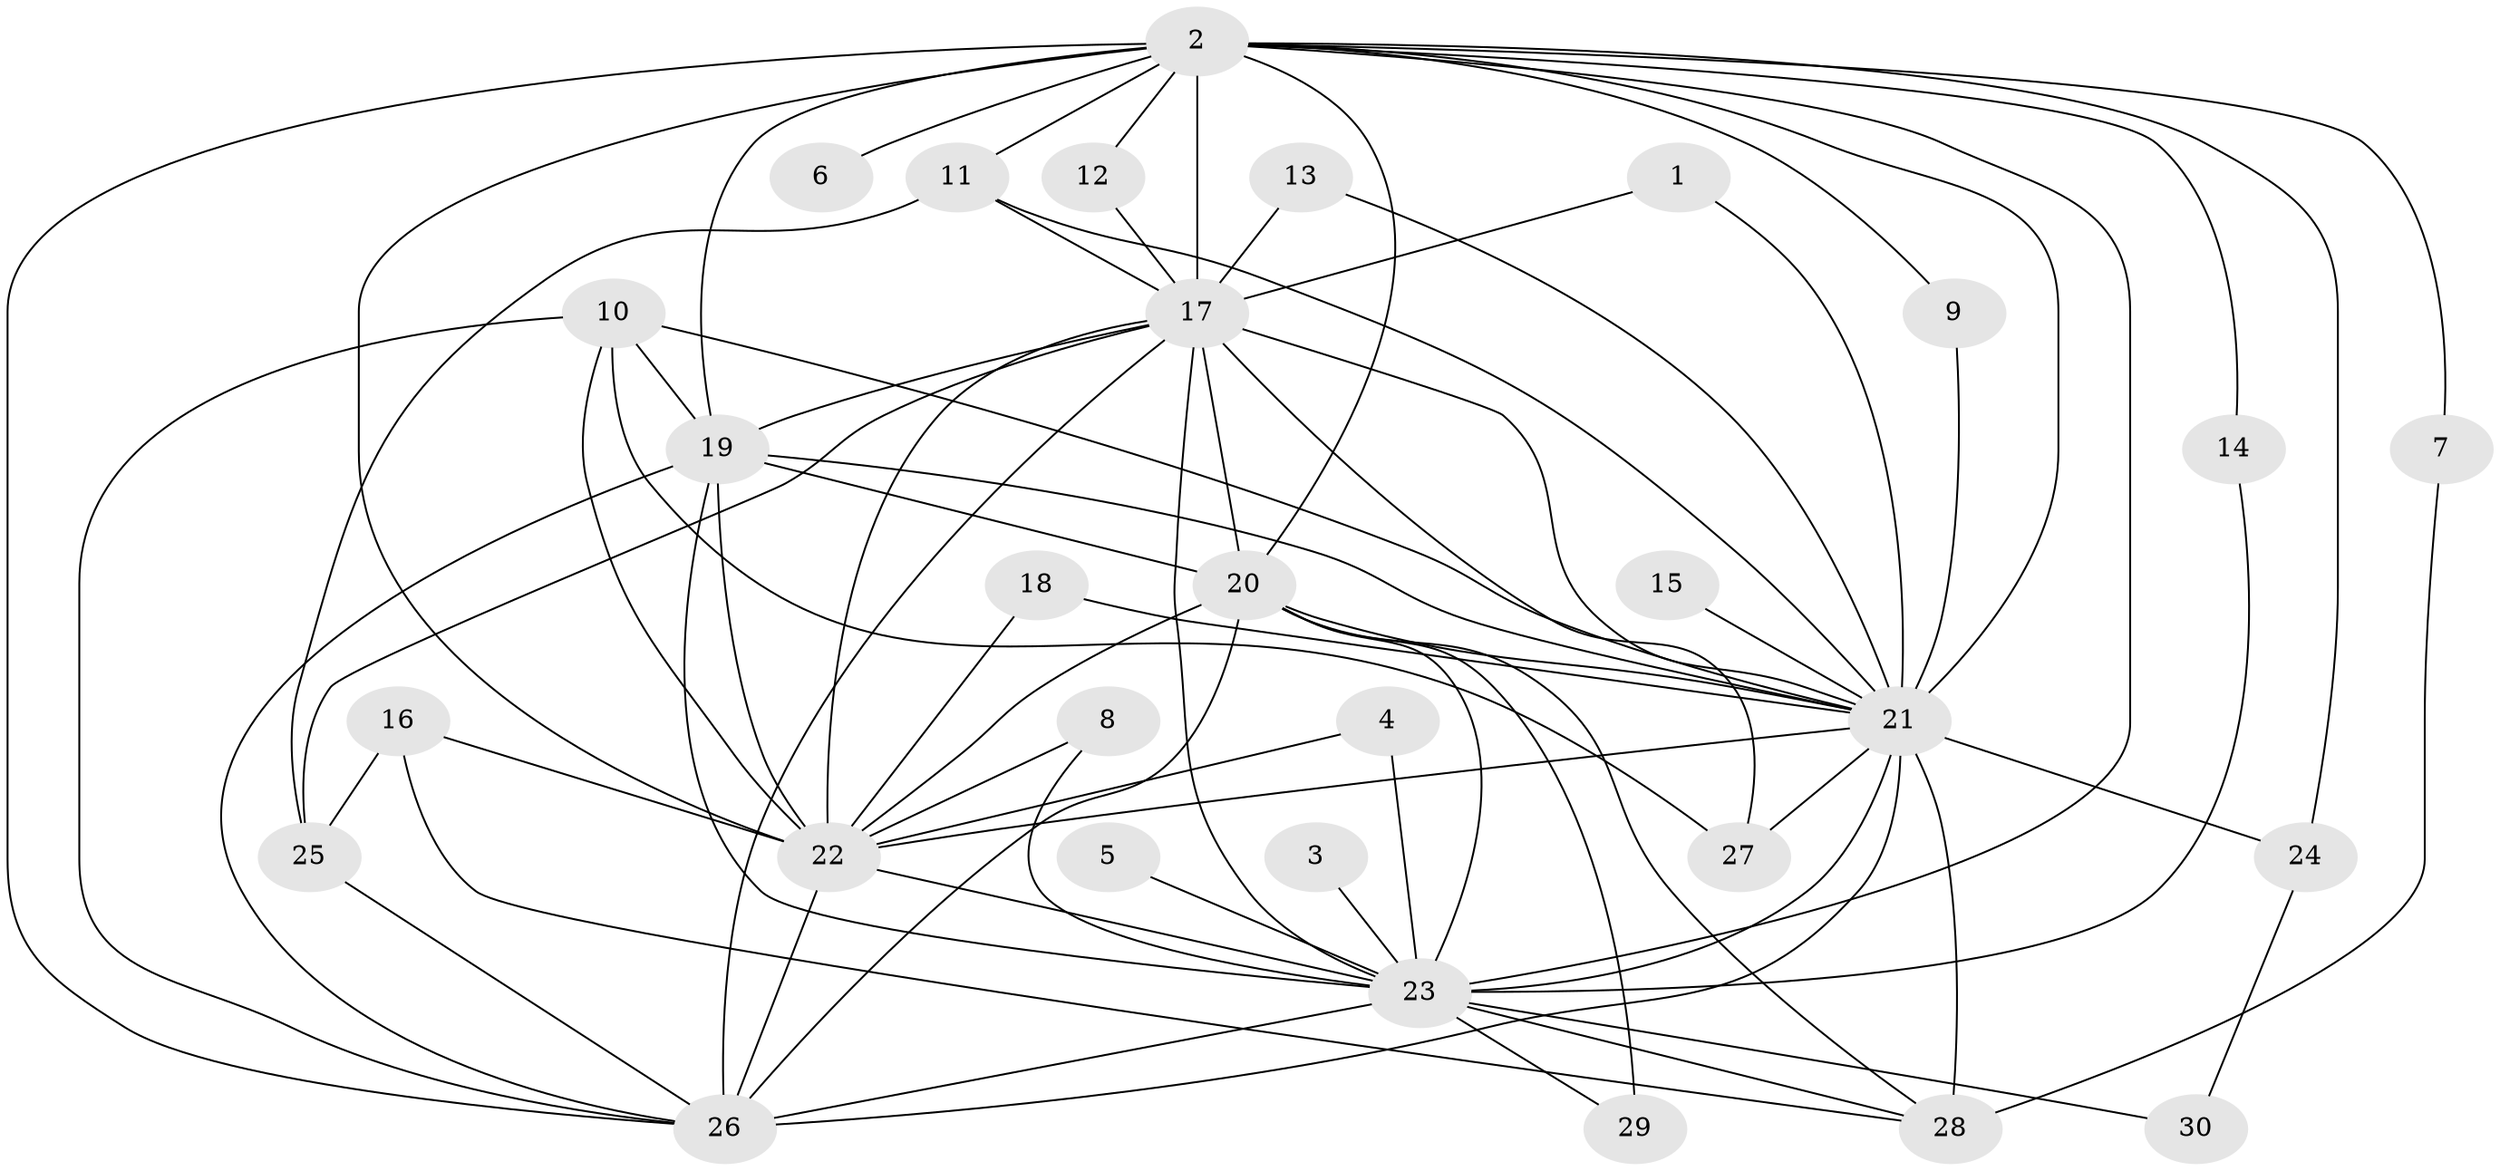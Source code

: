 // original degree distribution, {15: 0.01694915254237288, 11: 0.01694915254237288, 17: 0.01694915254237288, 13: 0.01694915254237288, 14: 0.01694915254237288, 26: 0.01694915254237288, 12: 0.03389830508474576, 20: 0.01694915254237288, 25: 0.01694915254237288, 2: 0.5423728813559322, 3: 0.22033898305084745, 6: 0.01694915254237288, 4: 0.05084745762711865}
// Generated by graph-tools (version 1.1) at 2025/25/03/09/25 03:25:39]
// undirected, 30 vertices, 75 edges
graph export_dot {
graph [start="1"]
  node [color=gray90,style=filled];
  1;
  2;
  3;
  4;
  5;
  6;
  7;
  8;
  9;
  10;
  11;
  12;
  13;
  14;
  15;
  16;
  17;
  18;
  19;
  20;
  21;
  22;
  23;
  24;
  25;
  26;
  27;
  28;
  29;
  30;
  1 -- 17 [weight=1.0];
  1 -- 21 [weight=1.0];
  2 -- 6 [weight=2.0];
  2 -- 7 [weight=1.0];
  2 -- 9 [weight=1.0];
  2 -- 11 [weight=1.0];
  2 -- 12 [weight=1.0];
  2 -- 14 [weight=1.0];
  2 -- 17 [weight=4.0];
  2 -- 19 [weight=3.0];
  2 -- 20 [weight=3.0];
  2 -- 21 [weight=3.0];
  2 -- 22 [weight=3.0];
  2 -- 23 [weight=5.0];
  2 -- 24 [weight=1.0];
  2 -- 26 [weight=3.0];
  3 -- 23 [weight=1.0];
  4 -- 22 [weight=1.0];
  4 -- 23 [weight=1.0];
  5 -- 23 [weight=1.0];
  7 -- 28 [weight=1.0];
  8 -- 22 [weight=1.0];
  8 -- 23 [weight=1.0];
  9 -- 21 [weight=1.0];
  10 -- 19 [weight=1.0];
  10 -- 21 [weight=1.0];
  10 -- 22 [weight=1.0];
  10 -- 26 [weight=1.0];
  10 -- 27 [weight=1.0];
  11 -- 17 [weight=1.0];
  11 -- 21 [weight=1.0];
  11 -- 25 [weight=1.0];
  12 -- 17 [weight=1.0];
  13 -- 17 [weight=2.0];
  13 -- 21 [weight=1.0];
  14 -- 23 [weight=1.0];
  15 -- 21 [weight=1.0];
  16 -- 22 [weight=1.0];
  16 -- 25 [weight=1.0];
  16 -- 28 [weight=1.0];
  17 -- 19 [weight=2.0];
  17 -- 20 [weight=2.0];
  17 -- 21 [weight=1.0];
  17 -- 22 [weight=1.0];
  17 -- 23 [weight=3.0];
  17 -- 25 [weight=1.0];
  17 -- 26 [weight=1.0];
  17 -- 27 [weight=1.0];
  18 -- 21 [weight=1.0];
  18 -- 22 [weight=1.0];
  19 -- 20 [weight=1.0];
  19 -- 21 [weight=1.0];
  19 -- 22 [weight=3.0];
  19 -- 23 [weight=3.0];
  19 -- 26 [weight=1.0];
  20 -- 21 [weight=1.0];
  20 -- 22 [weight=3.0];
  20 -- 23 [weight=1.0];
  20 -- 26 [weight=1.0];
  20 -- 28 [weight=1.0];
  20 -- 29 [weight=1.0];
  21 -- 22 [weight=1.0];
  21 -- 23 [weight=1.0];
  21 -- 24 [weight=1.0];
  21 -- 26 [weight=3.0];
  21 -- 27 [weight=1.0];
  21 -- 28 [weight=2.0];
  22 -- 23 [weight=1.0];
  22 -- 26 [weight=1.0];
  23 -- 26 [weight=1.0];
  23 -- 28 [weight=1.0];
  23 -- 29 [weight=1.0];
  23 -- 30 [weight=1.0];
  24 -- 30 [weight=1.0];
  25 -- 26 [weight=1.0];
}
